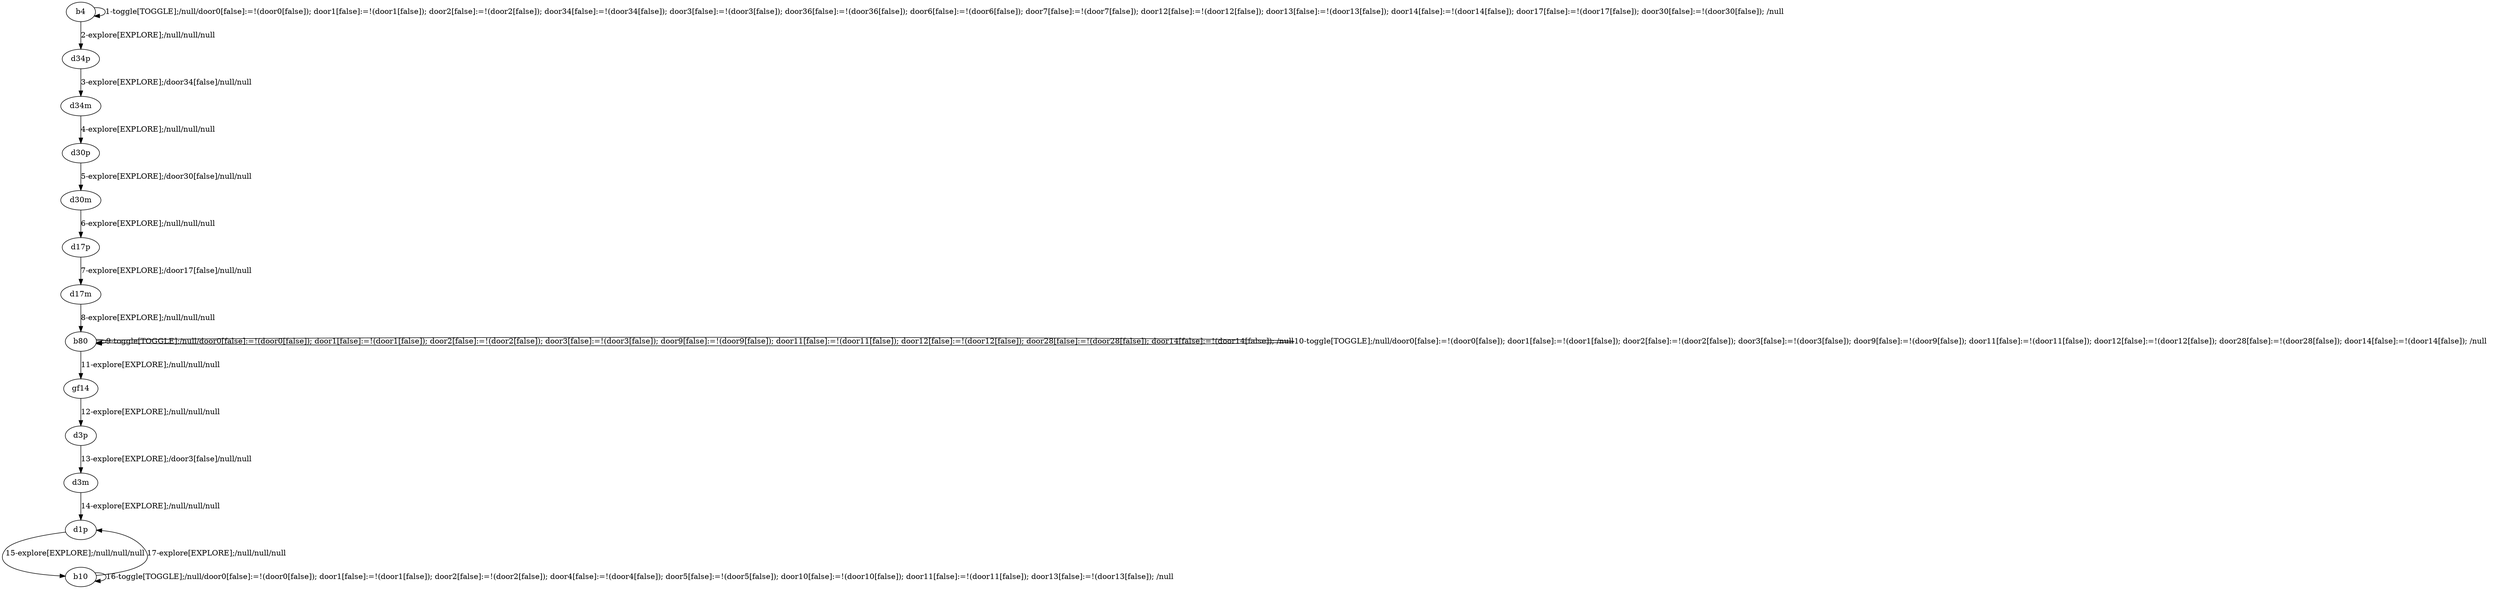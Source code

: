 # Total number of goals covered by this test: 5
# d3p --> d3m
# d1p --> b10
# b10 --> d1p
# b10 --> b10
# d3m --> d1p

digraph g {
"b4" -> "b4" [label = "1-toggle[TOGGLE];/null/door0[false]:=!(door0[false]); door1[false]:=!(door1[false]); door2[false]:=!(door2[false]); door34[false]:=!(door34[false]); door3[false]:=!(door3[false]); door36[false]:=!(door36[false]); door6[false]:=!(door6[false]); door7[false]:=!(door7[false]); door12[false]:=!(door12[false]); door13[false]:=!(door13[false]); door14[false]:=!(door14[false]); door17[false]:=!(door17[false]); door30[false]:=!(door30[false]); /null"];
"b4" -> "d34p" [label = "2-explore[EXPLORE];/null/null/null"];
"d34p" -> "d34m" [label = "3-explore[EXPLORE];/door34[false]/null/null"];
"d34m" -> "d30p" [label = "4-explore[EXPLORE];/null/null/null"];
"d30p" -> "d30m" [label = "5-explore[EXPLORE];/door30[false]/null/null"];
"d30m" -> "d17p" [label = "6-explore[EXPLORE];/null/null/null"];
"d17p" -> "d17m" [label = "7-explore[EXPLORE];/door17[false]/null/null"];
"d17m" -> "b80" [label = "8-explore[EXPLORE];/null/null/null"];
"b80" -> "b80" [label = "9-toggle[TOGGLE];/null/door0[false]:=!(door0[false]); door1[false]:=!(door1[false]); door2[false]:=!(door2[false]); door3[false]:=!(door3[false]); door9[false]:=!(door9[false]); door11[false]:=!(door11[false]); door12[false]:=!(door12[false]); door28[false]:=!(door28[false]); door14[false]:=!(door14[false]); /null"];
"b80" -> "b80" [label = "10-toggle[TOGGLE];/null/door0[false]:=!(door0[false]); door1[false]:=!(door1[false]); door2[false]:=!(door2[false]); door3[false]:=!(door3[false]); door9[false]:=!(door9[false]); door11[false]:=!(door11[false]); door12[false]:=!(door12[false]); door28[false]:=!(door28[false]); door14[false]:=!(door14[false]); /null"];
"b80" -> "gf14" [label = "11-explore[EXPLORE];/null/null/null"];
"gf14" -> "d3p" [label = "12-explore[EXPLORE];/null/null/null"];
"d3p" -> "d3m" [label = "13-explore[EXPLORE];/door3[false]/null/null"];
"d3m" -> "d1p" [label = "14-explore[EXPLORE];/null/null/null"];
"d1p" -> "b10" [label = "15-explore[EXPLORE];/null/null/null"];
"b10" -> "b10" [label = "16-toggle[TOGGLE];/null/door0[false]:=!(door0[false]); door1[false]:=!(door1[false]); door2[false]:=!(door2[false]); door4[false]:=!(door4[false]); door5[false]:=!(door5[false]); door10[false]:=!(door10[false]); door11[false]:=!(door11[false]); door13[false]:=!(door13[false]); /null"];
"b10" -> "d1p" [label = "17-explore[EXPLORE];/null/null/null"];
}